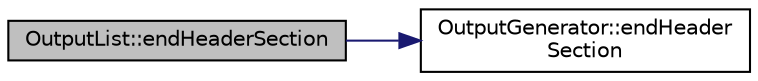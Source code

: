 digraph "OutputList::endHeaderSection"
{
 // LATEX_PDF_SIZE
  edge [fontname="Helvetica",fontsize="10",labelfontname="Helvetica",labelfontsize="10"];
  node [fontname="Helvetica",fontsize="10",shape=record];
  rankdir="LR";
  Node1 [label="OutputList::endHeaderSection",height=0.2,width=0.4,color="black", fillcolor="grey75", style="filled", fontcolor="black",tooltip=" "];
  Node1 -> Node2 [color="midnightblue",fontsize="10",style="solid",fontname="Helvetica"];
  Node2 [label="OutputGenerator::endHeader\lSection",height=0.2,width=0.4,color="black", fillcolor="white", style="filled",URL="$classOutputGenerator.html#a0be4290a396c38e39361a1a23f331730",tooltip=" "];
}
